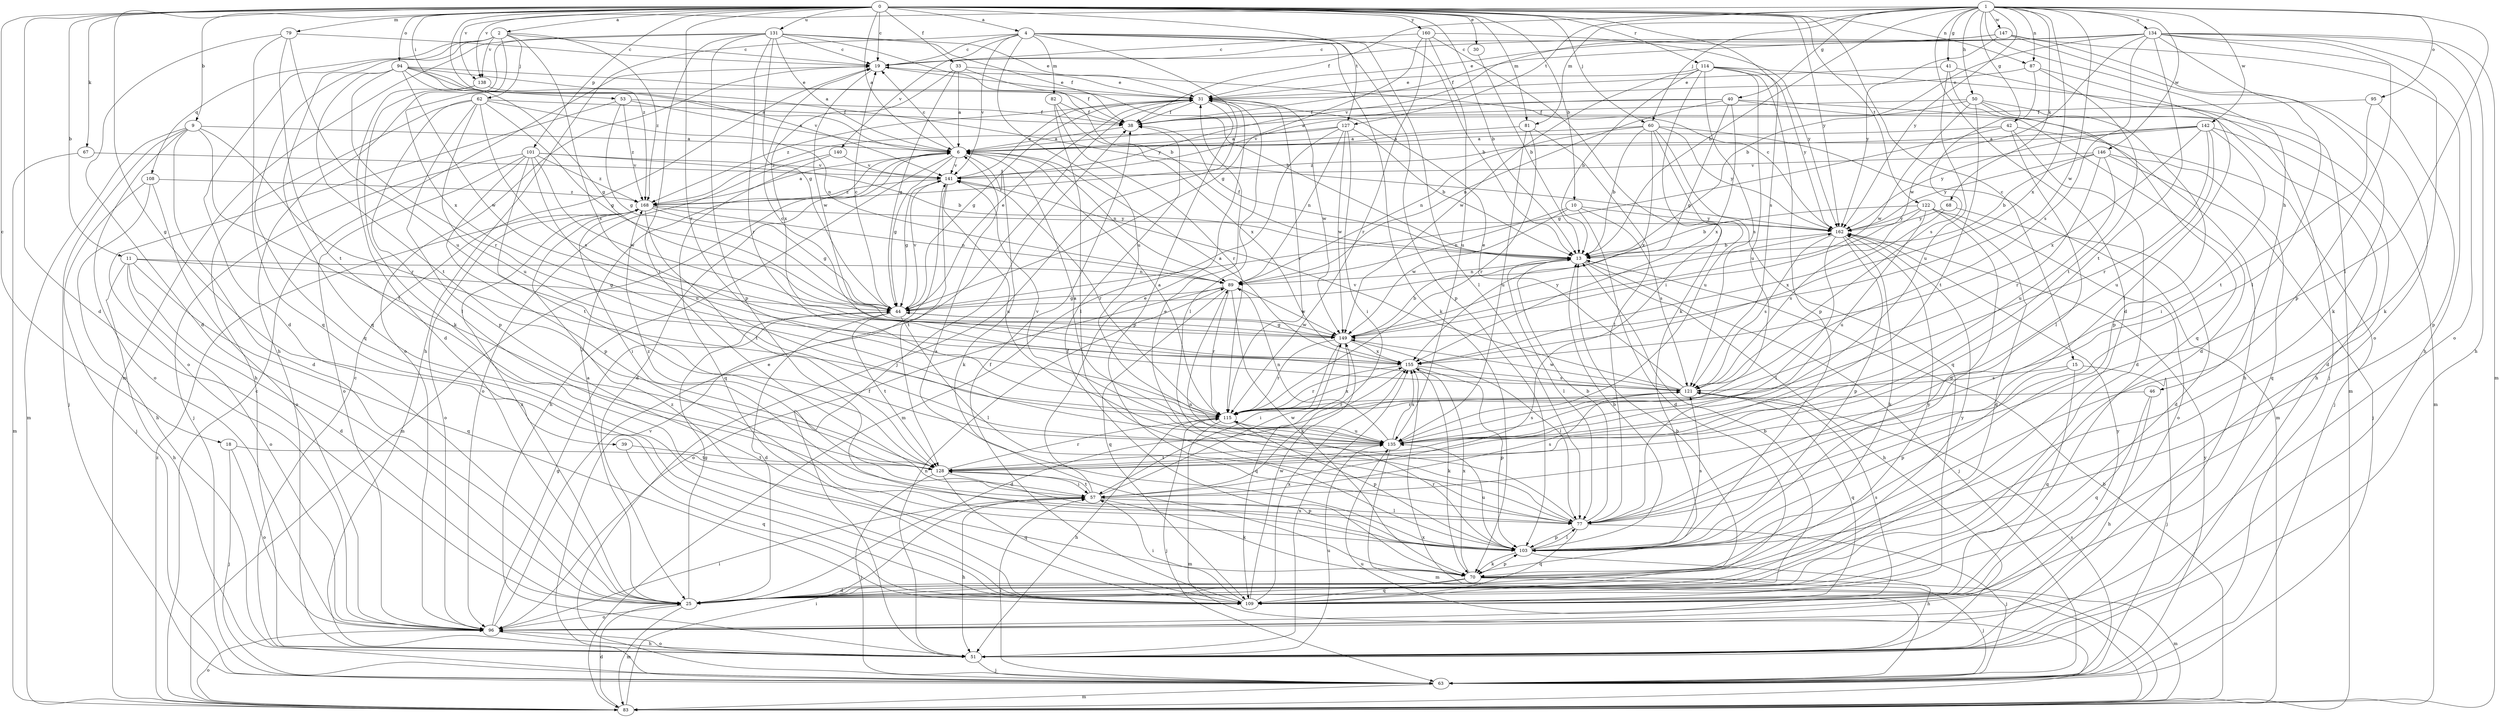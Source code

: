 strict digraph  {
0;
1;
2;
4;
6;
9;
10;
11;
13;
15;
18;
19;
25;
30;
31;
33;
38;
39;
40;
41;
42;
44;
46;
50;
51;
53;
57;
60;
62;
63;
67;
68;
70;
77;
79;
81;
82;
83;
87;
89;
94;
95;
96;
101;
103;
108;
109;
114;
115;
121;
122;
127;
128;
131;
134;
135;
138;
140;
141;
142;
146;
147;
149;
155;
160;
162;
168;
0 -> 2  [label=a];
0 -> 4  [label=a];
0 -> 6  [label=a];
0 -> 9  [label=b];
0 -> 10  [label=b];
0 -> 11  [label=b];
0 -> 13  [label=b];
0 -> 15  [label=c];
0 -> 18  [label=c];
0 -> 19  [label=c];
0 -> 25  [label=d];
0 -> 30  [label=e];
0 -> 33  [label=f];
0 -> 39  [label=g];
0 -> 53  [label=i];
0 -> 60  [label=j];
0 -> 67  [label=k];
0 -> 79  [label=m];
0 -> 81  [label=m];
0 -> 87  [label=n];
0 -> 94  [label=o];
0 -> 101  [label=p];
0 -> 114  [label=r];
0 -> 115  [label=r];
0 -> 121  [label=s];
0 -> 122  [label=t];
0 -> 127  [label=t];
0 -> 131  [label=u];
0 -> 138  [label=v];
0 -> 160  [label=y];
0 -> 162  [label=y];
0 -> 168  [label=z];
1 -> 13  [label=b];
1 -> 25  [label=d];
1 -> 38  [label=f];
1 -> 40  [label=g];
1 -> 41  [label=g];
1 -> 42  [label=g];
1 -> 46  [label=h];
1 -> 50  [label=h];
1 -> 60  [label=j];
1 -> 68  [label=k];
1 -> 77  [label=l];
1 -> 81  [label=m];
1 -> 87  [label=n];
1 -> 95  [label=o];
1 -> 127  [label=t];
1 -> 134  [label=u];
1 -> 138  [label=v];
1 -> 142  [label=w];
1 -> 146  [label=w];
1 -> 147  [label=w];
1 -> 149  [label=w];
1 -> 155  [label=x];
1 -> 162  [label=y];
2 -> 19  [label=c];
2 -> 25  [label=d];
2 -> 62  [label=j];
2 -> 108  [label=q];
2 -> 109  [label=q];
2 -> 121  [label=s];
2 -> 138  [label=v];
2 -> 155  [label=x];
2 -> 168  [label=z];
4 -> 13  [label=b];
4 -> 19  [label=c];
4 -> 51  [label=h];
4 -> 63  [label=j];
4 -> 70  [label=k];
4 -> 77  [label=l];
4 -> 82  [label=m];
4 -> 103  [label=p];
4 -> 135  [label=u];
4 -> 140  [label=v];
4 -> 141  [label=v];
6 -> 19  [label=c];
6 -> 25  [label=d];
6 -> 44  [label=g];
6 -> 51  [label=h];
6 -> 70  [label=k];
6 -> 83  [label=m];
6 -> 89  [label=n];
6 -> 141  [label=v];
9 -> 6  [label=a];
9 -> 25  [label=d];
9 -> 63  [label=j];
9 -> 83  [label=m];
9 -> 96  [label=o];
9 -> 115  [label=r];
9 -> 128  [label=t];
10 -> 25  [label=d];
10 -> 89  [label=n];
10 -> 121  [label=s];
10 -> 149  [label=w];
10 -> 162  [label=y];
11 -> 25  [label=d];
11 -> 44  [label=g];
11 -> 51  [label=h];
11 -> 89  [label=n];
11 -> 96  [label=o];
11 -> 109  [label=q];
13 -> 38  [label=f];
13 -> 51  [label=h];
13 -> 63  [label=j];
13 -> 77  [label=l];
13 -> 89  [label=n];
15 -> 63  [label=j];
15 -> 103  [label=p];
15 -> 109  [label=q];
15 -> 121  [label=s];
18 -> 63  [label=j];
18 -> 96  [label=o];
18 -> 128  [label=t];
19 -> 31  [label=e];
19 -> 96  [label=o];
19 -> 149  [label=w];
25 -> 6  [label=a];
25 -> 13  [label=b];
25 -> 44  [label=g];
25 -> 83  [label=m];
25 -> 96  [label=o];
25 -> 162  [label=y];
25 -> 168  [label=z];
30 -> 13  [label=b];
31 -> 38  [label=f];
31 -> 44  [label=g];
31 -> 77  [label=l];
31 -> 103  [label=p];
31 -> 115  [label=r];
31 -> 149  [label=w];
31 -> 168  [label=z];
33 -> 6  [label=a];
33 -> 13  [label=b];
33 -> 31  [label=e];
33 -> 44  [label=g];
33 -> 155  [label=x];
38 -> 6  [label=a];
39 -> 109  [label=q];
39 -> 128  [label=t];
40 -> 6  [label=a];
40 -> 25  [label=d];
40 -> 38  [label=f];
40 -> 44  [label=g];
40 -> 51  [label=h];
40 -> 89  [label=n];
40 -> 155  [label=x];
41 -> 31  [label=e];
41 -> 63  [label=j];
41 -> 109  [label=q];
41 -> 135  [label=u];
42 -> 6  [label=a];
42 -> 25  [label=d];
42 -> 44  [label=g];
42 -> 63  [label=j];
42 -> 77  [label=l];
44 -> 19  [label=c];
44 -> 25  [label=d];
44 -> 31  [label=e];
44 -> 77  [label=l];
44 -> 128  [label=t];
44 -> 141  [label=v];
44 -> 149  [label=w];
46 -> 51  [label=h];
46 -> 109  [label=q];
46 -> 115  [label=r];
50 -> 38  [label=f];
50 -> 51  [label=h];
50 -> 83  [label=m];
50 -> 103  [label=p];
50 -> 128  [label=t];
50 -> 141  [label=v];
50 -> 149  [label=w];
51 -> 38  [label=f];
51 -> 63  [label=j];
51 -> 89  [label=n];
51 -> 96  [label=o];
51 -> 135  [label=u];
51 -> 155  [label=x];
53 -> 6  [label=a];
53 -> 38  [label=f];
53 -> 44  [label=g];
53 -> 96  [label=o];
53 -> 168  [label=z];
57 -> 31  [label=e];
57 -> 51  [label=h];
57 -> 70  [label=k];
57 -> 77  [label=l];
57 -> 121  [label=s];
57 -> 128  [label=t];
57 -> 149  [label=w];
57 -> 168  [label=z];
60 -> 6  [label=a];
60 -> 13  [label=b];
60 -> 83  [label=m];
60 -> 89  [label=n];
60 -> 109  [label=q];
60 -> 135  [label=u];
60 -> 155  [label=x];
60 -> 162  [label=y];
62 -> 38  [label=f];
62 -> 44  [label=g];
62 -> 51  [label=h];
62 -> 77  [label=l];
62 -> 89  [label=n];
62 -> 103  [label=p];
62 -> 121  [label=s];
62 -> 135  [label=u];
63 -> 19  [label=c];
63 -> 57  [label=i];
63 -> 83  [label=m];
63 -> 121  [label=s];
63 -> 135  [label=u];
63 -> 141  [label=v];
63 -> 162  [label=y];
67 -> 83  [label=m];
67 -> 141  [label=v];
68 -> 25  [label=d];
68 -> 155  [label=x];
68 -> 162  [label=y];
70 -> 25  [label=d];
70 -> 38  [label=f];
70 -> 63  [label=j];
70 -> 83  [label=m];
70 -> 103  [label=p];
70 -> 109  [label=q];
70 -> 155  [label=x];
70 -> 162  [label=y];
77 -> 13  [label=b];
77 -> 31  [label=e];
77 -> 63  [label=j];
77 -> 89  [label=n];
77 -> 103  [label=p];
77 -> 109  [label=q];
79 -> 19  [label=c];
79 -> 25  [label=d];
79 -> 109  [label=q];
79 -> 128  [label=t];
79 -> 135  [label=u];
81 -> 6  [label=a];
81 -> 77  [label=l];
81 -> 115  [label=r];
81 -> 135  [label=u];
82 -> 38  [label=f];
82 -> 77  [label=l];
82 -> 115  [label=r];
82 -> 155  [label=x];
83 -> 13  [label=b];
83 -> 19  [label=c];
83 -> 25  [label=d];
83 -> 57  [label=i];
83 -> 96  [label=o];
83 -> 155  [label=x];
83 -> 168  [label=z];
87 -> 31  [label=e];
87 -> 77  [label=l];
87 -> 121  [label=s];
87 -> 128  [label=t];
89 -> 44  [label=g];
89 -> 70  [label=k];
89 -> 96  [label=o];
89 -> 109  [label=q];
89 -> 115  [label=r];
89 -> 149  [label=w];
94 -> 6  [label=a];
94 -> 31  [label=e];
94 -> 38  [label=f];
94 -> 44  [label=g];
94 -> 109  [label=q];
94 -> 115  [label=r];
94 -> 128  [label=t];
94 -> 149  [label=w];
94 -> 162  [label=y];
95 -> 38  [label=f];
95 -> 103  [label=p];
95 -> 128  [label=t];
96 -> 31  [label=e];
96 -> 44  [label=g];
96 -> 51  [label=h];
96 -> 57  [label=i];
96 -> 162  [label=y];
101 -> 13  [label=b];
101 -> 63  [label=j];
101 -> 96  [label=o];
101 -> 103  [label=p];
101 -> 128  [label=t];
101 -> 135  [label=u];
101 -> 141  [label=v];
101 -> 149  [label=w];
101 -> 168  [label=z];
103 -> 6  [label=a];
103 -> 13  [label=b];
103 -> 51  [label=h];
103 -> 70  [label=k];
103 -> 77  [label=l];
103 -> 115  [label=r];
103 -> 121  [label=s];
103 -> 135  [label=u];
108 -> 51  [label=h];
108 -> 63  [label=j];
108 -> 96  [label=o];
108 -> 168  [label=z];
109 -> 13  [label=b];
109 -> 38  [label=f];
109 -> 57  [label=i];
109 -> 121  [label=s];
109 -> 149  [label=w];
109 -> 155  [label=x];
109 -> 168  [label=z];
114 -> 13  [label=b];
114 -> 31  [label=e];
114 -> 57  [label=i];
114 -> 83  [label=m];
114 -> 103  [label=p];
114 -> 121  [label=s];
114 -> 135  [label=u];
114 -> 149  [label=w];
114 -> 162  [label=y];
115 -> 6  [label=a];
115 -> 51  [label=h];
115 -> 63  [label=j];
115 -> 83  [label=m];
115 -> 103  [label=p];
115 -> 135  [label=u];
115 -> 155  [label=x];
121 -> 31  [label=e];
121 -> 109  [label=q];
121 -> 115  [label=r];
121 -> 141  [label=v];
121 -> 149  [label=w];
122 -> 13  [label=b];
122 -> 25  [label=d];
122 -> 96  [label=o];
122 -> 103  [label=p];
122 -> 121  [label=s];
122 -> 135  [label=u];
122 -> 162  [label=y];
127 -> 6  [label=a];
127 -> 13  [label=b];
127 -> 57  [label=i];
127 -> 83  [label=m];
127 -> 89  [label=n];
127 -> 149  [label=w];
127 -> 168  [label=z];
128 -> 57  [label=i];
128 -> 63  [label=j];
128 -> 103  [label=p];
128 -> 109  [label=q];
128 -> 115  [label=r];
131 -> 6  [label=a];
131 -> 13  [label=b];
131 -> 19  [label=c];
131 -> 31  [label=e];
131 -> 38  [label=f];
131 -> 44  [label=g];
131 -> 51  [label=h];
131 -> 57  [label=i];
131 -> 83  [label=m];
131 -> 103  [label=p];
131 -> 115  [label=r];
134 -> 13  [label=b];
134 -> 19  [label=c];
134 -> 31  [label=e];
134 -> 38  [label=f];
134 -> 51  [label=h];
134 -> 70  [label=k];
134 -> 77  [label=l];
134 -> 83  [label=m];
134 -> 96  [label=o];
134 -> 103  [label=p];
134 -> 121  [label=s];
134 -> 128  [label=t];
134 -> 149  [label=w];
135 -> 6  [label=a];
135 -> 83  [label=m];
135 -> 89  [label=n];
135 -> 121  [label=s];
135 -> 128  [label=t];
135 -> 141  [label=v];
135 -> 155  [label=x];
138 -> 25  [label=d];
138 -> 70  [label=k];
138 -> 141  [label=v];
140 -> 96  [label=o];
140 -> 109  [label=q];
140 -> 141  [label=v];
141 -> 31  [label=e];
141 -> 44  [label=g];
141 -> 115  [label=r];
141 -> 128  [label=t];
141 -> 135  [label=u];
141 -> 168  [label=z];
142 -> 6  [label=a];
142 -> 25  [label=d];
142 -> 57  [label=i];
142 -> 115  [label=r];
142 -> 135  [label=u];
142 -> 155  [label=x];
142 -> 162  [label=y];
142 -> 168  [label=z];
146 -> 13  [label=b];
146 -> 63  [label=j];
146 -> 109  [label=q];
146 -> 115  [label=r];
146 -> 135  [label=u];
146 -> 141  [label=v];
146 -> 162  [label=y];
147 -> 19  [label=c];
147 -> 51  [label=h];
147 -> 70  [label=k];
147 -> 96  [label=o];
147 -> 141  [label=v];
147 -> 162  [label=y];
149 -> 13  [label=b];
149 -> 44  [label=g];
149 -> 57  [label=i];
149 -> 77  [label=l];
149 -> 109  [label=q];
149 -> 115  [label=r];
149 -> 155  [label=x];
149 -> 162  [label=y];
155 -> 6  [label=a];
155 -> 19  [label=c];
155 -> 25  [label=d];
155 -> 70  [label=k];
155 -> 103  [label=p];
155 -> 115  [label=r];
155 -> 121  [label=s];
160 -> 19  [label=c];
160 -> 44  [label=g];
160 -> 70  [label=k];
160 -> 115  [label=r];
160 -> 135  [label=u];
160 -> 162  [label=y];
162 -> 13  [label=b];
162 -> 19  [label=c];
162 -> 70  [label=k];
162 -> 77  [label=l];
162 -> 103  [label=p];
162 -> 121  [label=s];
168 -> 6  [label=a];
168 -> 44  [label=g];
168 -> 57  [label=i];
168 -> 89  [label=n];
168 -> 96  [label=o];
168 -> 128  [label=t];
168 -> 162  [label=y];
}
